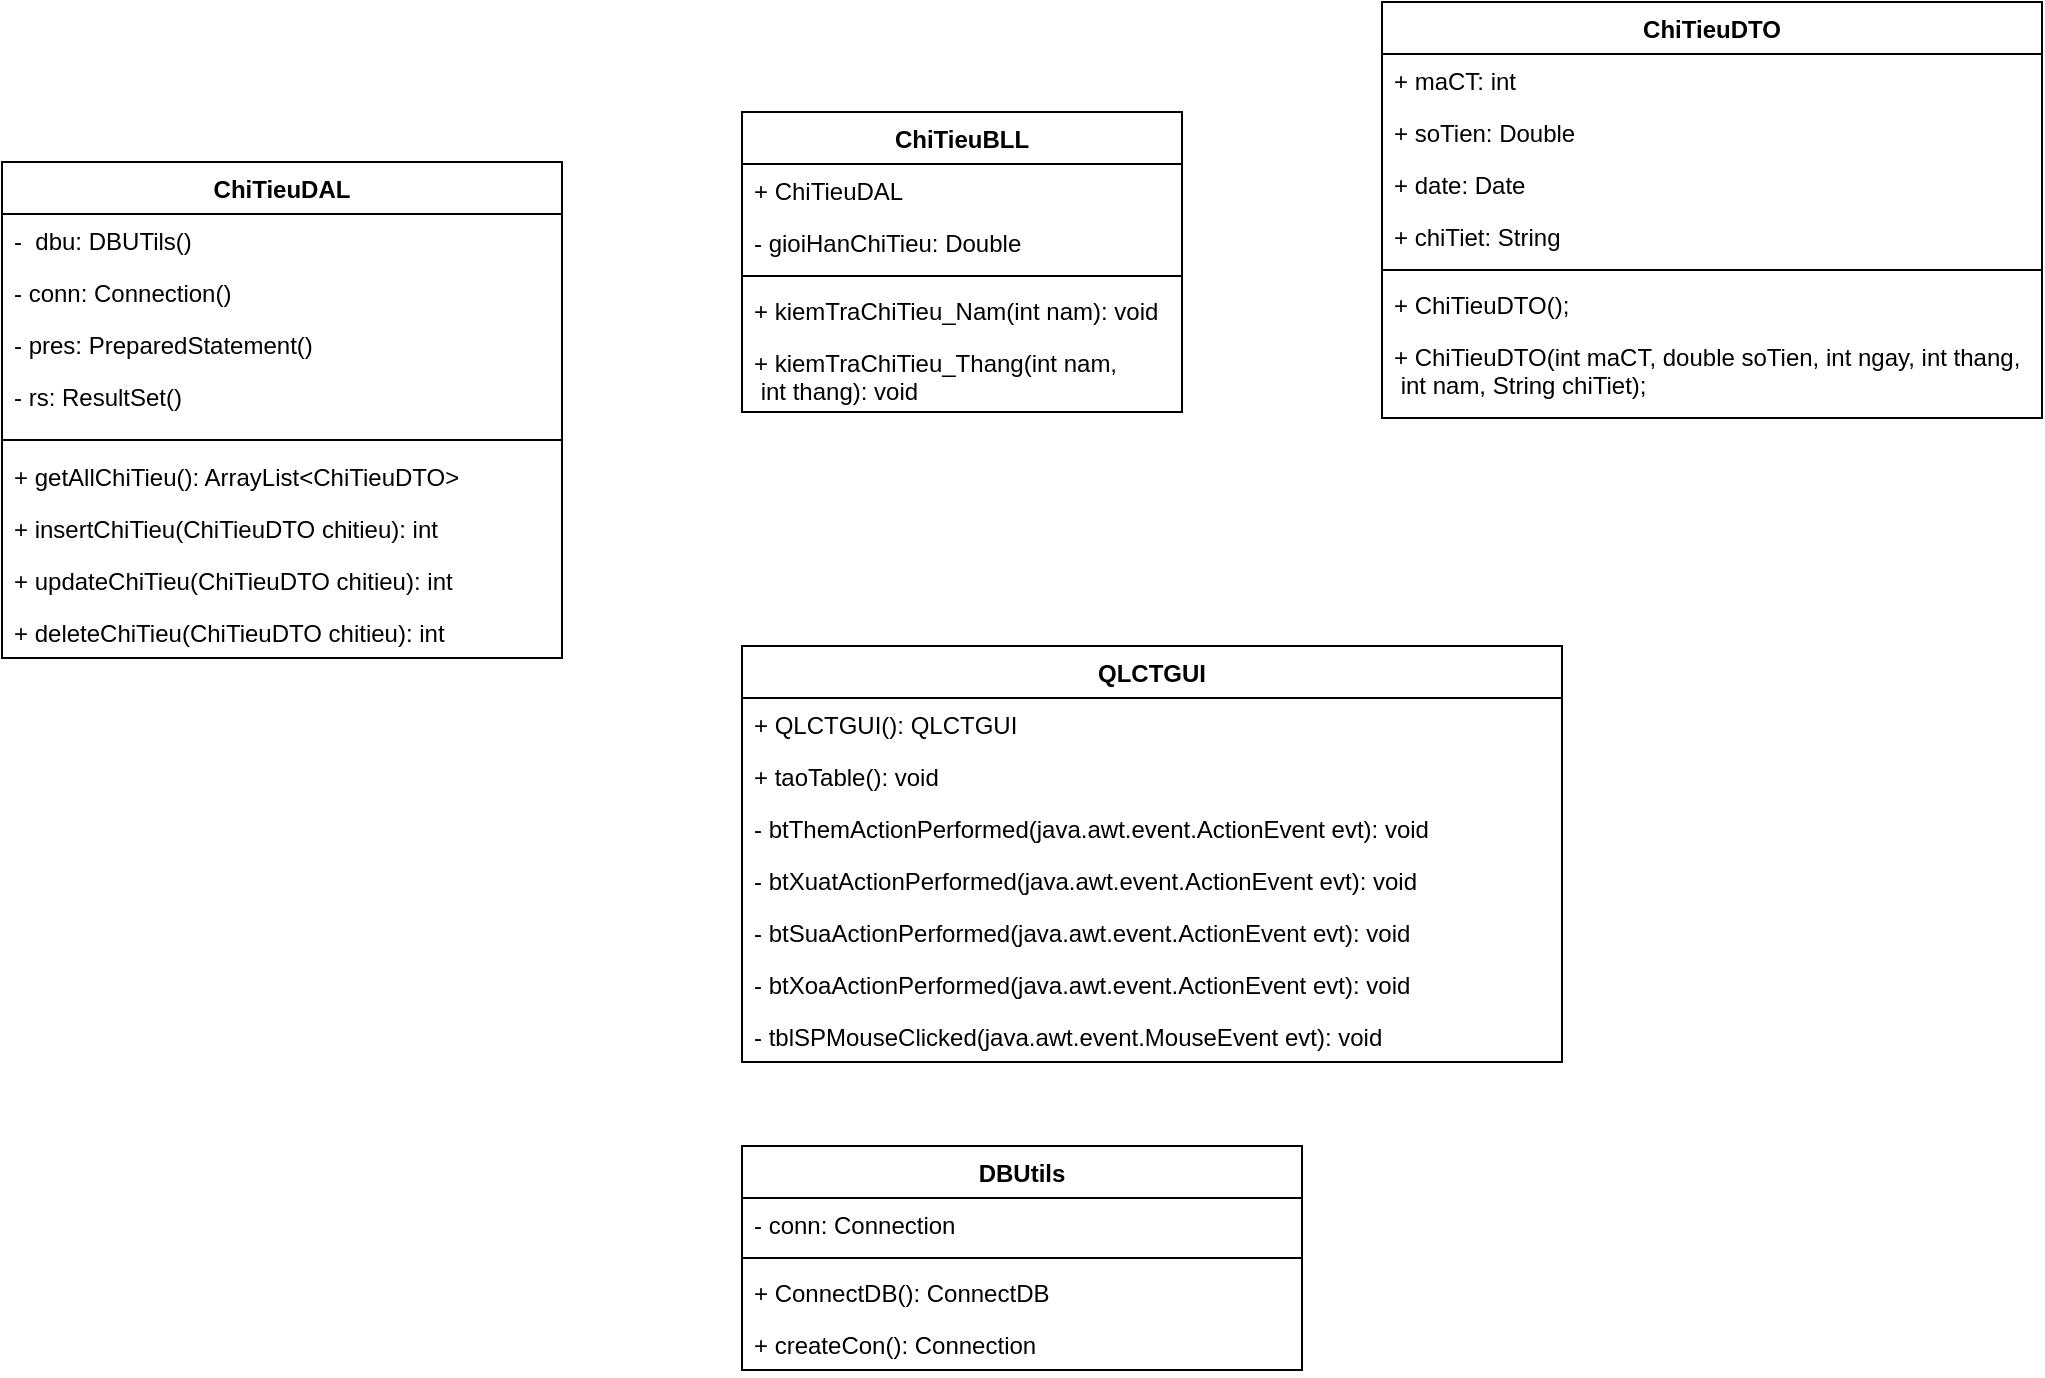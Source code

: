 <mxfile version="14.7.6" type="github">
  <diagram id="E7p46zmwXC4tNXd8jsAR" name="Page-1">
    <mxGraphModel dx="1888" dy="547" grid="1" gridSize="10" guides="1" tooltips="1" connect="1" arrows="1" fold="1" page="1" pageScale="1" pageWidth="850" pageHeight="1100" math="0" shadow="0">
      <root>
        <mxCell id="0" />
        <mxCell id="1" parent="0" />
        <mxCell id="-UzbbC5Cm0HuVs2AoaGU-1" value="ChiTieuDTO" style="swimlane;fontStyle=1;align=center;verticalAlign=top;childLayout=stackLayout;horizontal=1;startSize=26;horizontalStack=0;resizeParent=1;resizeParentMax=0;resizeLast=0;collapsible=1;marginBottom=0;" parent="1" vertex="1">
          <mxGeometry x="390" y="60" width="330" height="208" as="geometry" />
        </mxCell>
        <mxCell id="7xS4dSEuNHX6Ny65K52u-7" value="+ maCT: int" style="text;strokeColor=none;fillColor=none;align=left;verticalAlign=top;spacingLeft=4;spacingRight=4;overflow=hidden;rotatable=0;points=[[0,0.5],[1,0.5]];portConstraint=eastwest;" parent="-UzbbC5Cm0HuVs2AoaGU-1" vertex="1">
          <mxGeometry y="26" width="330" height="26" as="geometry" />
        </mxCell>
        <mxCell id="-UzbbC5Cm0HuVs2AoaGU-2" value="+ soTien: Double" style="text;strokeColor=none;fillColor=none;align=left;verticalAlign=top;spacingLeft=4;spacingRight=4;overflow=hidden;rotatable=0;points=[[0,0.5],[1,0.5]];portConstraint=eastwest;" parent="-UzbbC5Cm0HuVs2AoaGU-1" vertex="1">
          <mxGeometry y="52" width="330" height="26" as="geometry" />
        </mxCell>
        <mxCell id="-UzbbC5Cm0HuVs2AoaGU-5" value="+ date: Date" style="text;strokeColor=none;fillColor=none;align=left;verticalAlign=top;spacingLeft=4;spacingRight=4;overflow=hidden;rotatable=0;points=[[0,0.5],[1,0.5]];portConstraint=eastwest;" parent="-UzbbC5Cm0HuVs2AoaGU-1" vertex="1">
          <mxGeometry y="78" width="330" height="26" as="geometry" />
        </mxCell>
        <mxCell id="aImvH2YiYIwHe-dZgJxx-9" value="+ chiTiet: String" style="text;strokeColor=none;fillColor=none;align=left;verticalAlign=top;spacingLeft=4;spacingRight=4;overflow=hidden;rotatable=0;points=[[0,0.5],[1,0.5]];portConstraint=eastwest;" parent="-UzbbC5Cm0HuVs2AoaGU-1" vertex="1">
          <mxGeometry y="104" width="330" height="26" as="geometry" />
        </mxCell>
        <mxCell id="-UzbbC5Cm0HuVs2AoaGU-3" value="" style="line;strokeWidth=1;fillColor=none;align=left;verticalAlign=middle;spacingTop=-1;spacingLeft=3;spacingRight=3;rotatable=0;labelPosition=right;points=[];portConstraint=eastwest;" parent="-UzbbC5Cm0HuVs2AoaGU-1" vertex="1">
          <mxGeometry y="130" width="330" height="8" as="geometry" />
        </mxCell>
        <mxCell id="aImvH2YiYIwHe-dZgJxx-7" value="+ ChiTieuDTO();" style="text;strokeColor=none;fillColor=none;align=left;verticalAlign=top;spacingLeft=4;spacingRight=4;overflow=hidden;rotatable=0;points=[[0,0.5],[1,0.5]];portConstraint=eastwest;" parent="-UzbbC5Cm0HuVs2AoaGU-1" vertex="1">
          <mxGeometry y="138" width="330" height="26" as="geometry" />
        </mxCell>
        <mxCell id="34Bbni980nFAeHRUJE3C-2" value="+ ChiTieuDTO(int maCT, double soTien, int ngay, int thang,&#xa; int nam, String chiTiet);&#xa;" style="text;strokeColor=none;fillColor=none;align=left;verticalAlign=top;spacingLeft=4;spacingRight=4;overflow=hidden;rotatable=0;points=[[0,0.5],[1,0.5]];portConstraint=eastwest;" parent="-UzbbC5Cm0HuVs2AoaGU-1" vertex="1">
          <mxGeometry y="164" width="330" height="44" as="geometry" />
        </mxCell>
        <mxCell id="-UzbbC5Cm0HuVs2AoaGU-15" value="ChiTieuBLL" style="swimlane;fontStyle=1;align=center;verticalAlign=top;childLayout=stackLayout;horizontal=1;startSize=26;horizontalStack=0;resizeParent=1;resizeParentMax=0;resizeLast=0;collapsible=1;marginBottom=0;" parent="1" vertex="1">
          <mxGeometry x="70" y="115" width="220" height="150" as="geometry" />
        </mxCell>
        <mxCell id="-UzbbC5Cm0HuVs2AoaGU-16" value="+ ChiTieuDAL" style="text;strokeColor=none;fillColor=none;align=left;verticalAlign=top;spacingLeft=4;spacingRight=4;overflow=hidden;rotatable=0;points=[[0,0.5],[1,0.5]];portConstraint=eastwest;" parent="-UzbbC5Cm0HuVs2AoaGU-15" vertex="1">
          <mxGeometry y="26" width="220" height="26" as="geometry" />
        </mxCell>
        <mxCell id="aImvH2YiYIwHe-dZgJxx-5" value="- gioiHanChiTieu: Double" style="text;strokeColor=none;fillColor=none;align=left;verticalAlign=top;spacingLeft=4;spacingRight=4;overflow=hidden;rotatable=0;points=[[0,0.5],[1,0.5]];portConstraint=eastwest;" parent="-UzbbC5Cm0HuVs2AoaGU-15" vertex="1">
          <mxGeometry y="52" width="220" height="26" as="geometry" />
        </mxCell>
        <mxCell id="-UzbbC5Cm0HuVs2AoaGU-17" value="" style="line;strokeWidth=1;fillColor=none;align=left;verticalAlign=middle;spacingTop=-1;spacingLeft=3;spacingRight=3;rotatable=0;labelPosition=right;points=[];portConstraint=eastwest;" parent="-UzbbC5Cm0HuVs2AoaGU-15" vertex="1">
          <mxGeometry y="78" width="220" height="8" as="geometry" />
        </mxCell>
        <mxCell id="7xS4dSEuNHX6Ny65K52u-8" value="+ kiemTraChiTieu_Nam(int nam): void" style="text;strokeColor=none;fillColor=none;align=left;verticalAlign=top;spacingLeft=4;spacingRight=4;overflow=hidden;rotatable=0;points=[[0,0.5],[1,0.5]];portConstraint=eastwest;" parent="-UzbbC5Cm0HuVs2AoaGU-15" vertex="1">
          <mxGeometry y="86" width="220" height="26" as="geometry" />
        </mxCell>
        <mxCell id="7xS4dSEuNHX6Ny65K52u-9" value="+ kiemTraChiTieu_Thang(int nam,&#xa; int thang): void" style="text;strokeColor=none;fillColor=none;align=left;verticalAlign=top;spacingLeft=4;spacingRight=4;overflow=hidden;rotatable=0;points=[[0,0.5],[1,0.5]];portConstraint=eastwest;" parent="-UzbbC5Cm0HuVs2AoaGU-15" vertex="1">
          <mxGeometry y="112" width="220" height="38" as="geometry" />
        </mxCell>
        <mxCell id="M2NKCT_LfHTm3o3uXUaF-5" value="DBUtils" style="swimlane;fontStyle=1;align=center;verticalAlign=top;childLayout=stackLayout;horizontal=1;startSize=26;horizontalStack=0;resizeParent=1;resizeParentMax=0;resizeLast=0;collapsible=1;marginBottom=0;" parent="1" vertex="1">
          <mxGeometry x="70" y="632" width="280" height="112" as="geometry" />
        </mxCell>
        <mxCell id="M2NKCT_LfHTm3o3uXUaF-6" value="- conn: Connection" style="text;strokeColor=none;fillColor=none;align=left;verticalAlign=top;spacingLeft=4;spacingRight=4;overflow=hidden;rotatable=0;points=[[0,0.5],[1,0.5]];portConstraint=eastwest;" parent="M2NKCT_LfHTm3o3uXUaF-5" vertex="1">
          <mxGeometry y="26" width="280" height="26" as="geometry" />
        </mxCell>
        <mxCell id="M2NKCT_LfHTm3o3uXUaF-7" value="" style="line;strokeWidth=1;fillColor=none;align=left;verticalAlign=middle;spacingTop=-1;spacingLeft=3;spacingRight=3;rotatable=0;labelPosition=right;points=[];portConstraint=eastwest;" parent="M2NKCT_LfHTm3o3uXUaF-5" vertex="1">
          <mxGeometry y="52" width="280" height="8" as="geometry" />
        </mxCell>
        <mxCell id="M2NKCT_LfHTm3o3uXUaF-17" value="+ ConnectDB(): ConnectDB" style="text;strokeColor=none;fillColor=none;align=left;verticalAlign=top;spacingLeft=4;spacingRight=4;overflow=hidden;rotatable=0;points=[[0,0.5],[1,0.5]];portConstraint=eastwest;" parent="M2NKCT_LfHTm3o3uXUaF-5" vertex="1">
          <mxGeometry y="60" width="280" height="26" as="geometry" />
        </mxCell>
        <mxCell id="M2NKCT_LfHTm3o3uXUaF-8" value="+ createCon(): Connection" style="text;strokeColor=none;fillColor=none;align=left;verticalAlign=top;spacingLeft=4;spacingRight=4;overflow=hidden;rotatable=0;points=[[0,0.5],[1,0.5]];portConstraint=eastwest;" parent="M2NKCT_LfHTm3o3uXUaF-5" vertex="1">
          <mxGeometry y="86" width="280" height="26" as="geometry" />
        </mxCell>
        <mxCell id="M2NKCT_LfHTm3o3uXUaF-9" value="QLCTGUI" style="swimlane;fontStyle=1;childLayout=stackLayout;horizontal=1;startSize=26;fillColor=none;horizontalStack=0;resizeParent=1;resizeParentMax=0;resizeLast=0;collapsible=1;marginBottom=0;" parent="1" vertex="1">
          <mxGeometry x="70" y="382" width="410" height="208" as="geometry" />
        </mxCell>
        <mxCell id="M2NKCT_LfHTm3o3uXUaF-11" value="+ QLCTGUI(): QLCTGUI" style="text;strokeColor=none;fillColor=none;align=left;verticalAlign=top;spacingLeft=4;spacingRight=4;overflow=hidden;rotatable=0;points=[[0,0.5],[1,0.5]];portConstraint=eastwest;" parent="M2NKCT_LfHTm3o3uXUaF-9" vertex="1">
          <mxGeometry y="26" width="410" height="26" as="geometry" />
        </mxCell>
        <mxCell id="M2NKCT_LfHTm3o3uXUaF-10" value="+ taoTable(): void" style="text;strokeColor=none;fillColor=none;align=left;verticalAlign=top;spacingLeft=4;spacingRight=4;overflow=hidden;rotatable=0;points=[[0,0.5],[1,0.5]];portConstraint=eastwest;" parent="M2NKCT_LfHTm3o3uXUaF-9" vertex="1">
          <mxGeometry y="52" width="410" height="26" as="geometry" />
        </mxCell>
        <mxCell id="M2NKCT_LfHTm3o3uXUaF-12" value="- btThemActionPerformed(java.awt.event.ActionEvent evt): void" style="text;strokeColor=none;fillColor=none;align=left;verticalAlign=top;spacingLeft=4;spacingRight=4;overflow=hidden;rotatable=0;points=[[0,0.5],[1,0.5]];portConstraint=eastwest;" parent="M2NKCT_LfHTm3o3uXUaF-9" vertex="1">
          <mxGeometry y="78" width="410" height="26" as="geometry" />
        </mxCell>
        <mxCell id="M2NKCT_LfHTm3o3uXUaF-15" value="- btXuatActionPerformed(java.awt.event.ActionEvent evt): void" style="text;strokeColor=none;fillColor=none;align=left;verticalAlign=top;spacingLeft=4;spacingRight=4;overflow=hidden;rotatable=0;points=[[0,0.5],[1,0.5]];portConstraint=eastwest;" parent="M2NKCT_LfHTm3o3uXUaF-9" vertex="1">
          <mxGeometry y="104" width="410" height="26" as="geometry" />
        </mxCell>
        <mxCell id="M2NKCT_LfHTm3o3uXUaF-14" value="- btSuaActionPerformed(java.awt.event.ActionEvent evt): void" style="text;strokeColor=none;fillColor=none;align=left;verticalAlign=top;spacingLeft=4;spacingRight=4;overflow=hidden;rotatable=0;points=[[0,0.5],[1,0.5]];portConstraint=eastwest;" parent="M2NKCT_LfHTm3o3uXUaF-9" vertex="1">
          <mxGeometry y="130" width="410" height="26" as="geometry" />
        </mxCell>
        <mxCell id="M2NKCT_LfHTm3o3uXUaF-13" value="- btXoaActionPerformed(java.awt.event.ActionEvent evt): void" style="text;strokeColor=none;fillColor=none;align=left;verticalAlign=top;spacingLeft=4;spacingRight=4;overflow=hidden;rotatable=0;points=[[0,0.5],[1,0.5]];portConstraint=eastwest;" parent="M2NKCT_LfHTm3o3uXUaF-9" vertex="1">
          <mxGeometry y="156" width="410" height="26" as="geometry" />
        </mxCell>
        <mxCell id="M2NKCT_LfHTm3o3uXUaF-16" value="- tblSPMouseClicked(java.awt.event.MouseEvent evt): void" style="text;strokeColor=none;fillColor=none;align=left;verticalAlign=top;spacingLeft=4;spacingRight=4;overflow=hidden;rotatable=0;points=[[0,0.5],[1,0.5]];portConstraint=eastwest;" parent="M2NKCT_LfHTm3o3uXUaF-9" vertex="1">
          <mxGeometry y="182" width="410" height="26" as="geometry" />
        </mxCell>
        <mxCell id="M2NKCT_LfHTm3o3uXUaF-18" value="ChiTieuDAL" style="swimlane;fontStyle=1;childLayout=stackLayout;horizontal=1;startSize=26;fillColor=none;horizontalStack=0;resizeParent=1;resizeParentMax=0;resizeLast=0;collapsible=1;marginBottom=0;" parent="1" vertex="1">
          <mxGeometry x="-300" y="140" width="280" height="248" as="geometry" />
        </mxCell>
        <mxCell id="M2NKCT_LfHTm3o3uXUaF-19" value="-  dbu: DBUTils()   " style="text;strokeColor=none;fillColor=none;align=left;verticalAlign=top;spacingLeft=4;spacingRight=4;overflow=hidden;rotatable=0;points=[[0,0.5],[1,0.5]];portConstraint=eastwest;" parent="M2NKCT_LfHTm3o3uXUaF-18" vertex="1">
          <mxGeometry y="26" width="280" height="26" as="geometry" />
        </mxCell>
        <mxCell id="M2NKCT_LfHTm3o3uXUaF-20" value="- conn: Connection()" style="text;strokeColor=none;fillColor=none;align=left;verticalAlign=top;spacingLeft=4;spacingRight=4;overflow=hidden;rotatable=0;points=[[0,0.5],[1,0.5]];portConstraint=eastwest;" parent="M2NKCT_LfHTm3o3uXUaF-18" vertex="1">
          <mxGeometry y="52" width="280" height="26" as="geometry" />
        </mxCell>
        <mxCell id="M2NKCT_LfHTm3o3uXUaF-21" value="- pres: PreparedStatement()" style="text;strokeColor=none;fillColor=none;align=left;verticalAlign=top;spacingLeft=4;spacingRight=4;overflow=hidden;rotatable=0;points=[[0,0.5],[1,0.5]];portConstraint=eastwest;" parent="M2NKCT_LfHTm3o3uXUaF-18" vertex="1">
          <mxGeometry y="78" width="280" height="26" as="geometry" />
        </mxCell>
        <mxCell id="d_IoubsPkYWPcNuLhl1Q-1" value="- rs: ResultSet()" style="text;strokeColor=none;fillColor=none;spacingLeft=4;spacingRight=4;overflow=hidden;rotatable=0;points=[[0,0.5],[1,0.5]];portConstraint=eastwest;fontSize=12;" vertex="1" parent="M2NKCT_LfHTm3o3uXUaF-18">
          <mxGeometry y="104" width="280" height="30" as="geometry" />
        </mxCell>
        <mxCell id="d_IoubsPkYWPcNuLhl1Q-2" value="" style="line;strokeWidth=1;rotatable=0;dashed=0;labelPosition=right;align=left;verticalAlign=middle;spacingTop=0;spacingLeft=6;points=[];portConstraint=eastwest;" vertex="1" parent="M2NKCT_LfHTm3o3uXUaF-18">
          <mxGeometry y="134" width="280" height="10" as="geometry" />
        </mxCell>
        <mxCell id="d_IoubsPkYWPcNuLhl1Q-3" value="+ getAllChiTieu(): ArrayList&lt;ChiTieuDTO&gt;" style="text;strokeColor=none;fillColor=none;align=left;verticalAlign=top;spacingLeft=4;spacingRight=4;overflow=hidden;rotatable=0;points=[[0,0.5],[1,0.5]];portConstraint=eastwest;" vertex="1" parent="M2NKCT_LfHTm3o3uXUaF-18">
          <mxGeometry y="144" width="280" height="26" as="geometry" />
        </mxCell>
        <mxCell id="d_IoubsPkYWPcNuLhl1Q-5" value="+ insertChiTieu(ChiTieuDTO chitieu): int" style="text;strokeColor=none;fillColor=none;align=left;verticalAlign=top;spacingLeft=4;spacingRight=4;overflow=hidden;rotatable=0;points=[[0,0.5],[1,0.5]];portConstraint=eastwest;" vertex="1" parent="M2NKCT_LfHTm3o3uXUaF-18">
          <mxGeometry y="170" width="280" height="26" as="geometry" />
        </mxCell>
        <mxCell id="d_IoubsPkYWPcNuLhl1Q-4" value="+ updateChiTieu(ChiTieuDTO chitieu): int" style="text;strokeColor=none;fillColor=none;align=left;verticalAlign=top;spacingLeft=4;spacingRight=4;overflow=hidden;rotatable=0;points=[[0,0.5],[1,0.5]];portConstraint=eastwest;" vertex="1" parent="M2NKCT_LfHTm3o3uXUaF-18">
          <mxGeometry y="196" width="280" height="26" as="geometry" />
        </mxCell>
        <mxCell id="d_IoubsPkYWPcNuLhl1Q-6" value="+ deleteChiTieu(ChiTieuDTO chitieu): int" style="text;strokeColor=none;fillColor=none;align=left;verticalAlign=top;spacingLeft=4;spacingRight=4;overflow=hidden;rotatable=0;points=[[0,0.5],[1,0.5]];portConstraint=eastwest;" vertex="1" parent="M2NKCT_LfHTm3o3uXUaF-18">
          <mxGeometry y="222" width="280" height="26" as="geometry" />
        </mxCell>
      </root>
    </mxGraphModel>
  </diagram>
</mxfile>
